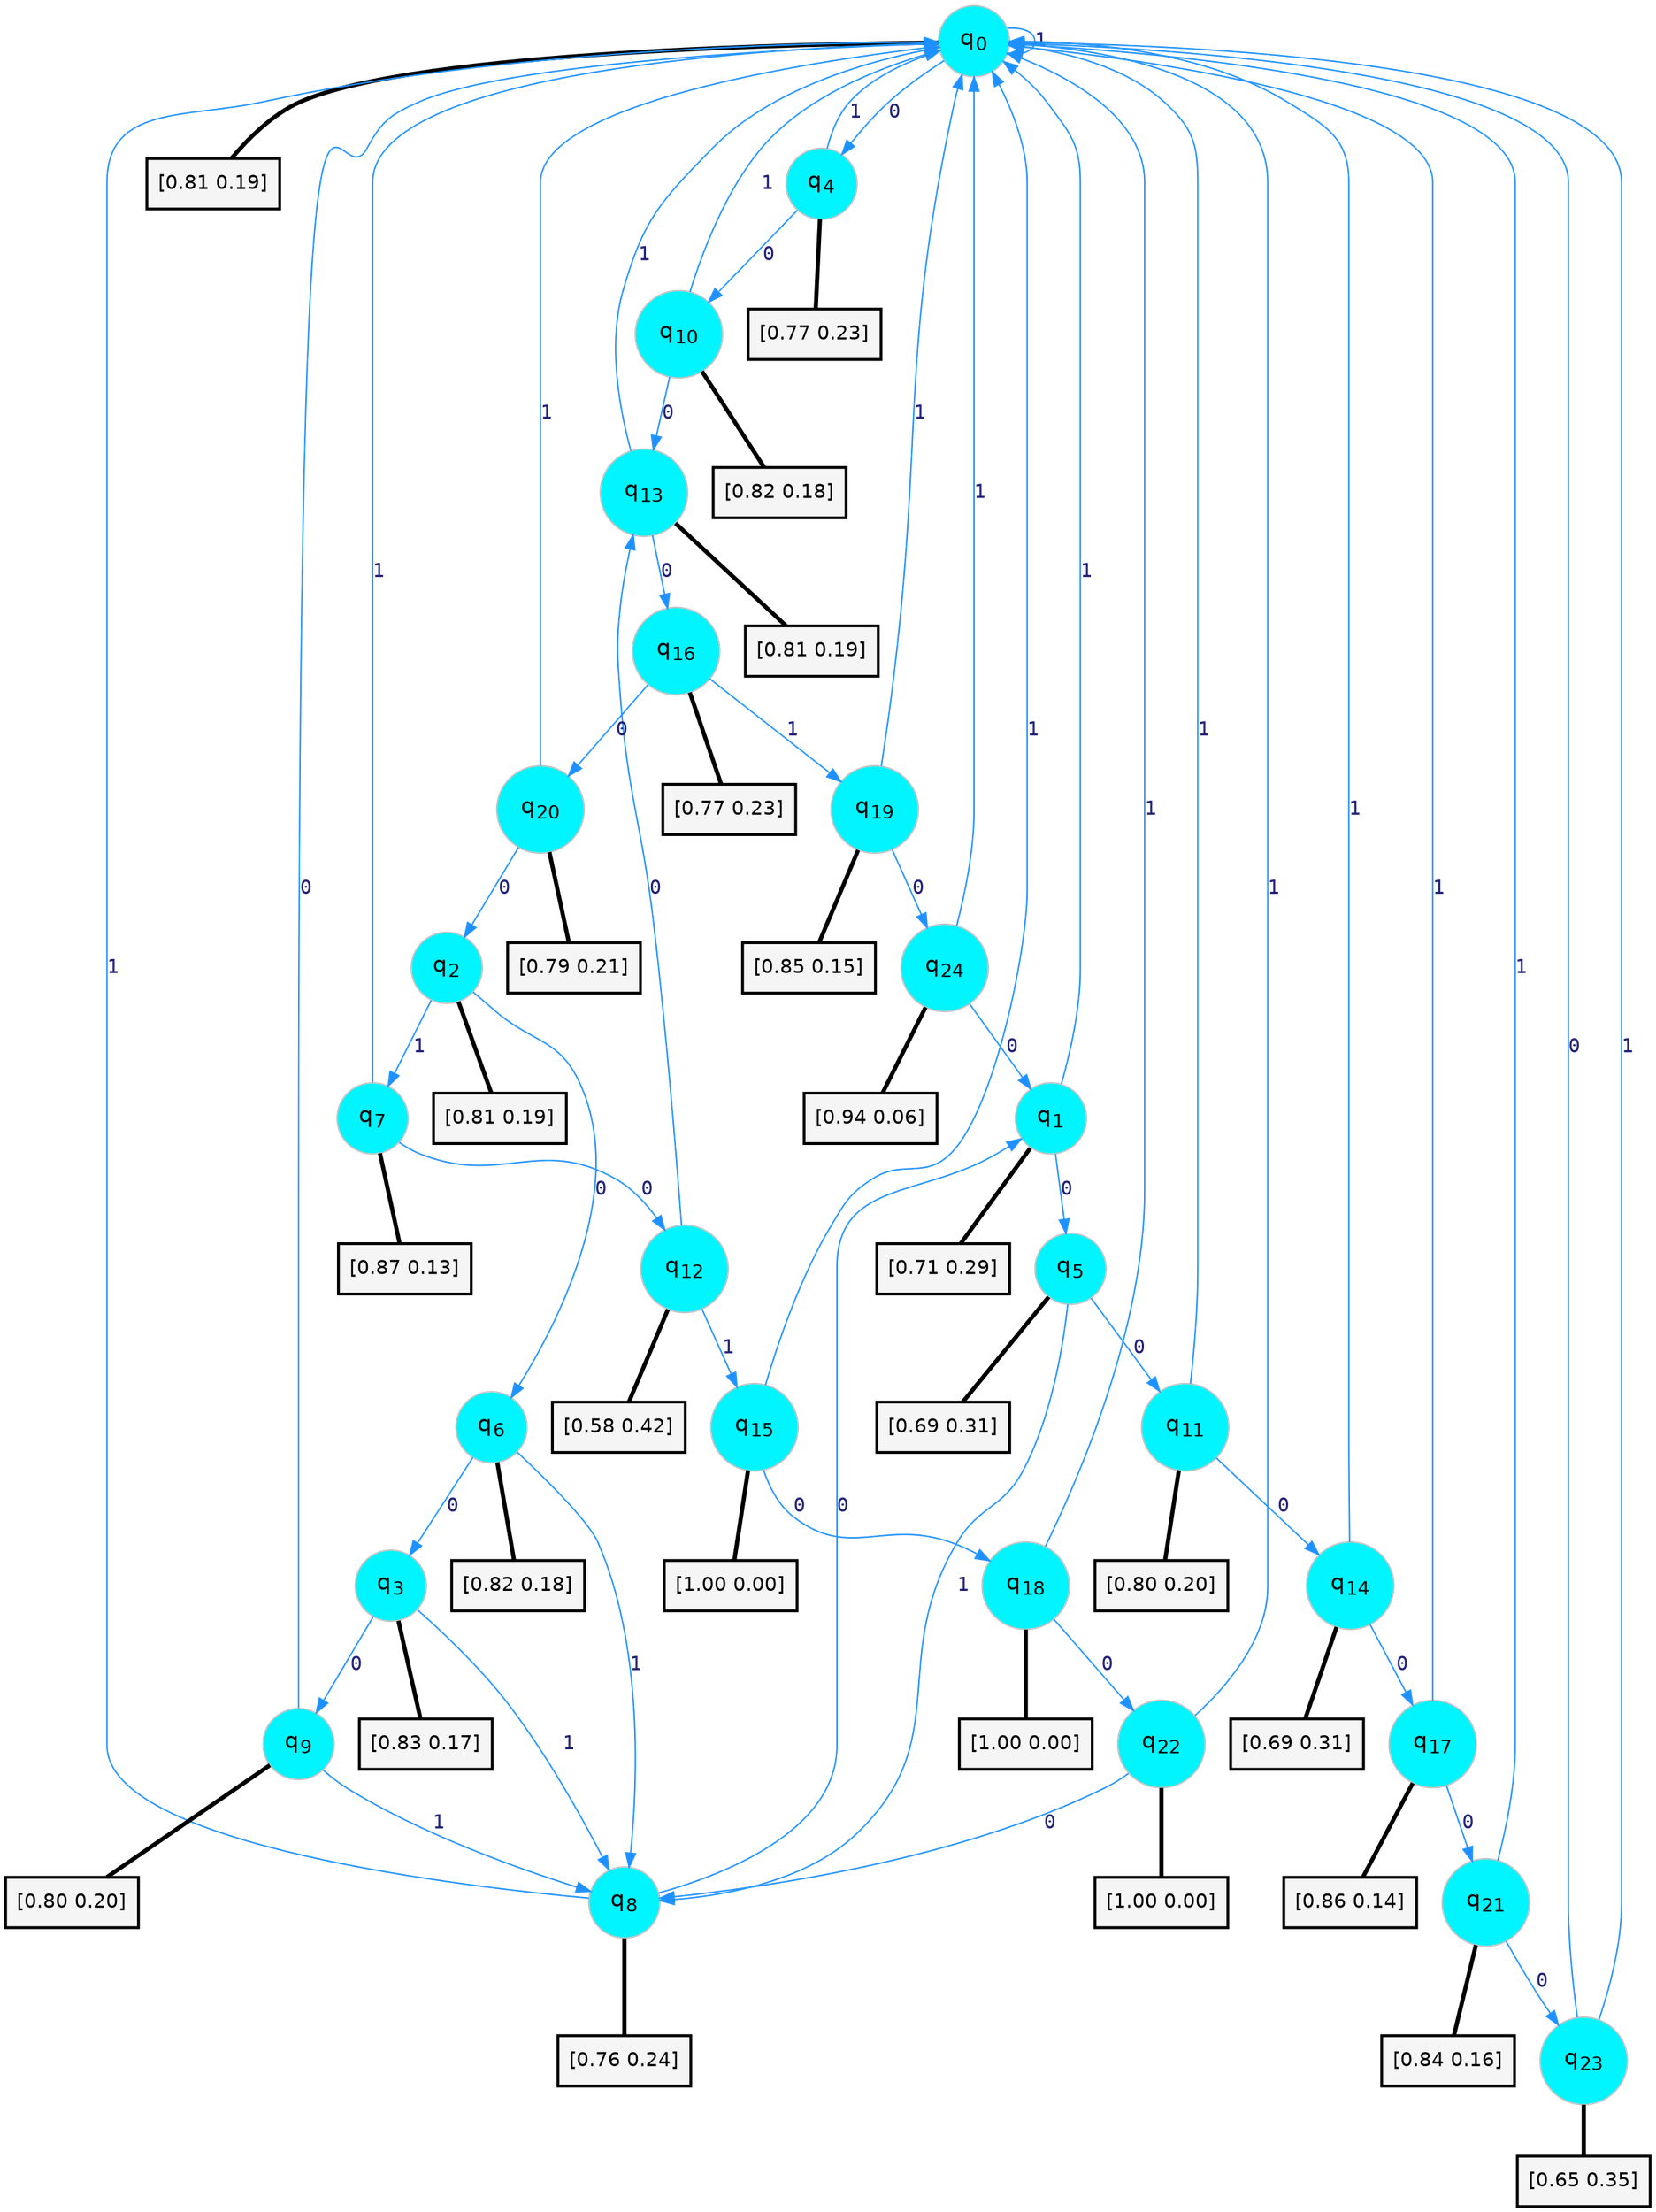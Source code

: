 digraph G {
graph [
bgcolor=transparent, dpi=300, rankdir=TD, size="40,25"];
node [
color=gray, fillcolor=turquoise1, fontcolor=black, fontname=Helvetica, fontsize=16, fontweight=bold, shape=circle, style=filled];
edge [
arrowsize=1, color=dodgerblue1, fontcolor=midnightblue, fontname=courier, fontweight=bold, penwidth=1, style=solid, weight=20];
0[label=<q<SUB>0</SUB>>];
1[label=<q<SUB>1</SUB>>];
2[label=<q<SUB>2</SUB>>];
3[label=<q<SUB>3</SUB>>];
4[label=<q<SUB>4</SUB>>];
5[label=<q<SUB>5</SUB>>];
6[label=<q<SUB>6</SUB>>];
7[label=<q<SUB>7</SUB>>];
8[label=<q<SUB>8</SUB>>];
9[label=<q<SUB>9</SUB>>];
10[label=<q<SUB>10</SUB>>];
11[label=<q<SUB>11</SUB>>];
12[label=<q<SUB>12</SUB>>];
13[label=<q<SUB>13</SUB>>];
14[label=<q<SUB>14</SUB>>];
15[label=<q<SUB>15</SUB>>];
16[label=<q<SUB>16</SUB>>];
17[label=<q<SUB>17</SUB>>];
18[label=<q<SUB>18</SUB>>];
19[label=<q<SUB>19</SUB>>];
20[label=<q<SUB>20</SUB>>];
21[label=<q<SUB>21</SUB>>];
22[label=<q<SUB>22</SUB>>];
23[label=<q<SUB>23</SUB>>];
24[label=<q<SUB>24</SUB>>];
25[label="[0.81 0.19]", shape=box,fontcolor=black, fontname=Helvetica, fontsize=14, penwidth=2, fillcolor=whitesmoke,color=black];
26[label="[0.71 0.29]", shape=box,fontcolor=black, fontname=Helvetica, fontsize=14, penwidth=2, fillcolor=whitesmoke,color=black];
27[label="[0.81 0.19]", shape=box,fontcolor=black, fontname=Helvetica, fontsize=14, penwidth=2, fillcolor=whitesmoke,color=black];
28[label="[0.83 0.17]", shape=box,fontcolor=black, fontname=Helvetica, fontsize=14, penwidth=2, fillcolor=whitesmoke,color=black];
29[label="[0.77 0.23]", shape=box,fontcolor=black, fontname=Helvetica, fontsize=14, penwidth=2, fillcolor=whitesmoke,color=black];
30[label="[0.69 0.31]", shape=box,fontcolor=black, fontname=Helvetica, fontsize=14, penwidth=2, fillcolor=whitesmoke,color=black];
31[label="[0.82 0.18]", shape=box,fontcolor=black, fontname=Helvetica, fontsize=14, penwidth=2, fillcolor=whitesmoke,color=black];
32[label="[0.87 0.13]", shape=box,fontcolor=black, fontname=Helvetica, fontsize=14, penwidth=2, fillcolor=whitesmoke,color=black];
33[label="[0.76 0.24]", shape=box,fontcolor=black, fontname=Helvetica, fontsize=14, penwidth=2, fillcolor=whitesmoke,color=black];
34[label="[0.80 0.20]", shape=box,fontcolor=black, fontname=Helvetica, fontsize=14, penwidth=2, fillcolor=whitesmoke,color=black];
35[label="[0.82 0.18]", shape=box,fontcolor=black, fontname=Helvetica, fontsize=14, penwidth=2, fillcolor=whitesmoke,color=black];
36[label="[0.80 0.20]", shape=box,fontcolor=black, fontname=Helvetica, fontsize=14, penwidth=2, fillcolor=whitesmoke,color=black];
37[label="[0.58 0.42]", shape=box,fontcolor=black, fontname=Helvetica, fontsize=14, penwidth=2, fillcolor=whitesmoke,color=black];
38[label="[0.81 0.19]", shape=box,fontcolor=black, fontname=Helvetica, fontsize=14, penwidth=2, fillcolor=whitesmoke,color=black];
39[label="[0.69 0.31]", shape=box,fontcolor=black, fontname=Helvetica, fontsize=14, penwidth=2, fillcolor=whitesmoke,color=black];
40[label="[1.00 0.00]", shape=box,fontcolor=black, fontname=Helvetica, fontsize=14, penwidth=2, fillcolor=whitesmoke,color=black];
41[label="[0.77 0.23]", shape=box,fontcolor=black, fontname=Helvetica, fontsize=14, penwidth=2, fillcolor=whitesmoke,color=black];
42[label="[0.86 0.14]", shape=box,fontcolor=black, fontname=Helvetica, fontsize=14, penwidth=2, fillcolor=whitesmoke,color=black];
43[label="[1.00 0.00]", shape=box,fontcolor=black, fontname=Helvetica, fontsize=14, penwidth=2, fillcolor=whitesmoke,color=black];
44[label="[0.85 0.15]", shape=box,fontcolor=black, fontname=Helvetica, fontsize=14, penwidth=2, fillcolor=whitesmoke,color=black];
45[label="[0.79 0.21]", shape=box,fontcolor=black, fontname=Helvetica, fontsize=14, penwidth=2, fillcolor=whitesmoke,color=black];
46[label="[0.84 0.16]", shape=box,fontcolor=black, fontname=Helvetica, fontsize=14, penwidth=2, fillcolor=whitesmoke,color=black];
47[label="[1.00 0.00]", shape=box,fontcolor=black, fontname=Helvetica, fontsize=14, penwidth=2, fillcolor=whitesmoke,color=black];
48[label="[0.65 0.35]", shape=box,fontcolor=black, fontname=Helvetica, fontsize=14, penwidth=2, fillcolor=whitesmoke,color=black];
49[label="[0.94 0.06]", shape=box,fontcolor=black, fontname=Helvetica, fontsize=14, penwidth=2, fillcolor=whitesmoke,color=black];
0->4 [label=0];
0->0 [label=1];
0->25 [arrowhead=none, penwidth=3,color=black];
1->5 [label=0];
1->0 [label=1];
1->26 [arrowhead=none, penwidth=3,color=black];
2->6 [label=0];
2->7 [label=1];
2->27 [arrowhead=none, penwidth=3,color=black];
3->9 [label=0];
3->8 [label=1];
3->28 [arrowhead=none, penwidth=3,color=black];
4->10 [label=0];
4->0 [label=1];
4->29 [arrowhead=none, penwidth=3,color=black];
5->11 [label=0];
5->8 [label=1];
5->30 [arrowhead=none, penwidth=3,color=black];
6->3 [label=0];
6->8 [label=1];
6->31 [arrowhead=none, penwidth=3,color=black];
7->12 [label=0];
7->0 [label=1];
7->32 [arrowhead=none, penwidth=3,color=black];
8->1 [label=0];
8->0 [label=1];
8->33 [arrowhead=none, penwidth=3,color=black];
9->0 [label=0];
9->8 [label=1];
9->34 [arrowhead=none, penwidth=3,color=black];
10->13 [label=0];
10->0 [label=1];
10->35 [arrowhead=none, penwidth=3,color=black];
11->14 [label=0];
11->0 [label=1];
11->36 [arrowhead=none, penwidth=3,color=black];
12->13 [label=0];
12->15 [label=1];
12->37 [arrowhead=none, penwidth=3,color=black];
13->16 [label=0];
13->0 [label=1];
13->38 [arrowhead=none, penwidth=3,color=black];
14->17 [label=0];
14->0 [label=1];
14->39 [arrowhead=none, penwidth=3,color=black];
15->18 [label=0];
15->0 [label=1];
15->40 [arrowhead=none, penwidth=3,color=black];
16->20 [label=0];
16->19 [label=1];
16->41 [arrowhead=none, penwidth=3,color=black];
17->21 [label=0];
17->0 [label=1];
17->42 [arrowhead=none, penwidth=3,color=black];
18->22 [label=0];
18->0 [label=1];
18->43 [arrowhead=none, penwidth=3,color=black];
19->24 [label=0];
19->0 [label=1];
19->44 [arrowhead=none, penwidth=3,color=black];
20->2 [label=0];
20->0 [label=1];
20->45 [arrowhead=none, penwidth=3,color=black];
21->23 [label=0];
21->0 [label=1];
21->46 [arrowhead=none, penwidth=3,color=black];
22->8 [label=0];
22->0 [label=1];
22->47 [arrowhead=none, penwidth=3,color=black];
23->0 [label=0];
23->0 [label=1];
23->48 [arrowhead=none, penwidth=3,color=black];
24->1 [label=0];
24->0 [label=1];
24->49 [arrowhead=none, penwidth=3,color=black];
}
